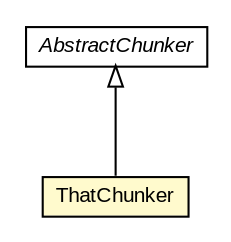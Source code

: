 #!/usr/local/bin/dot
#
# Class diagram 
# Generated by UMLGraph version R5_6-24-gf6e263 (http://www.umlgraph.org/)
#

digraph G {
	edge [fontname="arial",fontsize=10,labelfontname="arial",labelfontsize=10];
	node [fontname="arial",fontsize=10,shape=plaintext];
	nodesep=0.25;
	ranksep=0.5;
	// edu.arizona.biosemantics.semanticmarkup.ling.chunk.AbstractChunker
	c139692 [label=<<table title="edu.arizona.biosemantics.semanticmarkup.ling.chunk.AbstractChunker" border="0" cellborder="1" cellspacing="0" cellpadding="2" port="p" href="../../AbstractChunker.html">
		<tr><td><table border="0" cellspacing="0" cellpadding="1">
<tr><td align="center" balign="center"><font face="arial italic"> AbstractChunker </font></td></tr>
		</table></td></tr>
		</table>>, URL="../../AbstractChunker.html", fontname="arial", fontcolor="black", fontsize=10.0];
	// edu.arizona.biosemantics.semanticmarkup.ling.chunk.lib.chunker.ThatChunker
	c139700 [label=<<table title="edu.arizona.biosemantics.semanticmarkup.ling.chunk.lib.chunker.ThatChunker" border="0" cellborder="1" cellspacing="0" cellpadding="2" port="p" bgcolor="lemonChiffon" href="./ThatChunker.html">
		<tr><td><table border="0" cellspacing="0" cellpadding="1">
<tr><td align="center" balign="center"> ThatChunker </td></tr>
		</table></td></tr>
		</table>>, URL="./ThatChunker.html", fontname="arial", fontcolor="black", fontsize=10.0];
	//edu.arizona.biosemantics.semanticmarkup.ling.chunk.lib.chunker.ThatChunker extends edu.arizona.biosemantics.semanticmarkup.ling.chunk.AbstractChunker
	c139692:p -> c139700:p [dir=back,arrowtail=empty];
}

